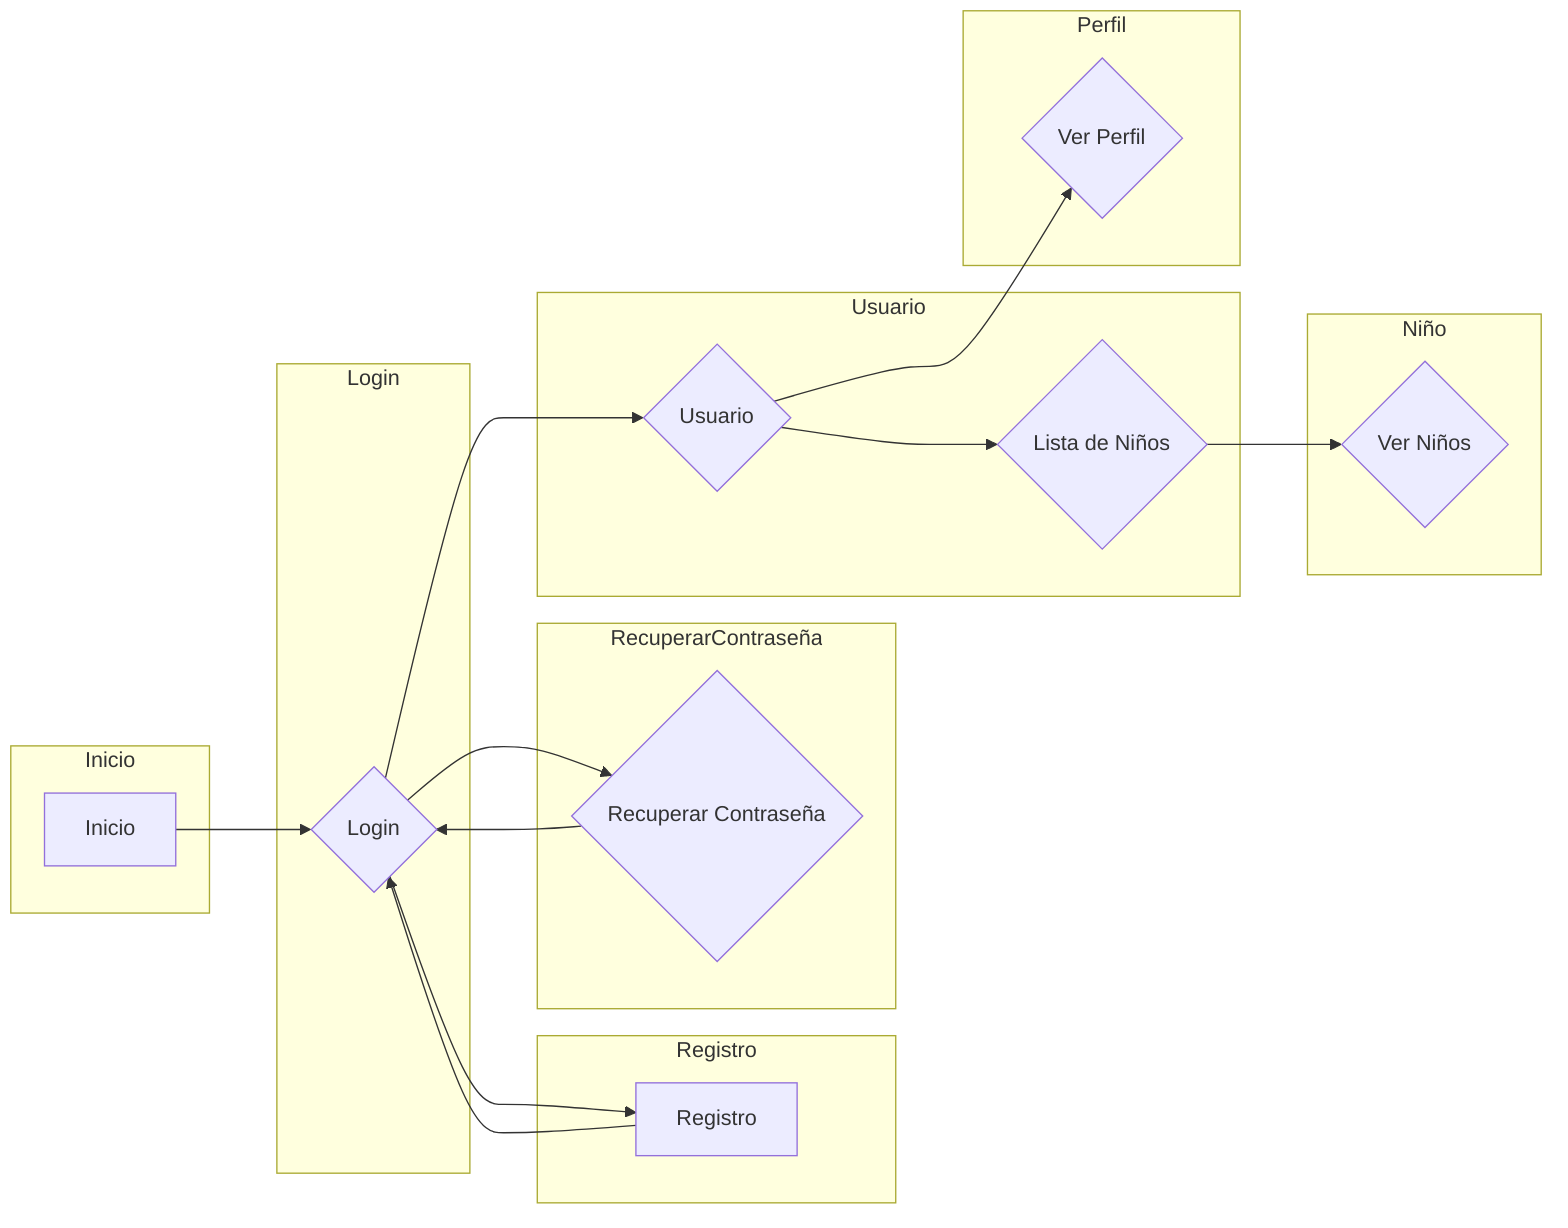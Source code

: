graph LR
    subgraph Inicio
        A[Inicio]
    end
    subgraph Login
        B{Login}
    end
    subgraph Registro
        C[Registro]
    end
    subgraph RecuperarContraseña
        D{Recuperar Contraseña}
    end
    subgraph Usuario
        E{Usuario}
        I{Lista de Niños}
    end
    subgraph Perfil
        F{Ver Perfil}
    end
    subgraph Niño
        G{Ver Niños}
    end

    A --> B
    B --> C
    B --> D
    C --> B
    D --> B
    B --> E
    E --> F
    E --> I
    I --> G